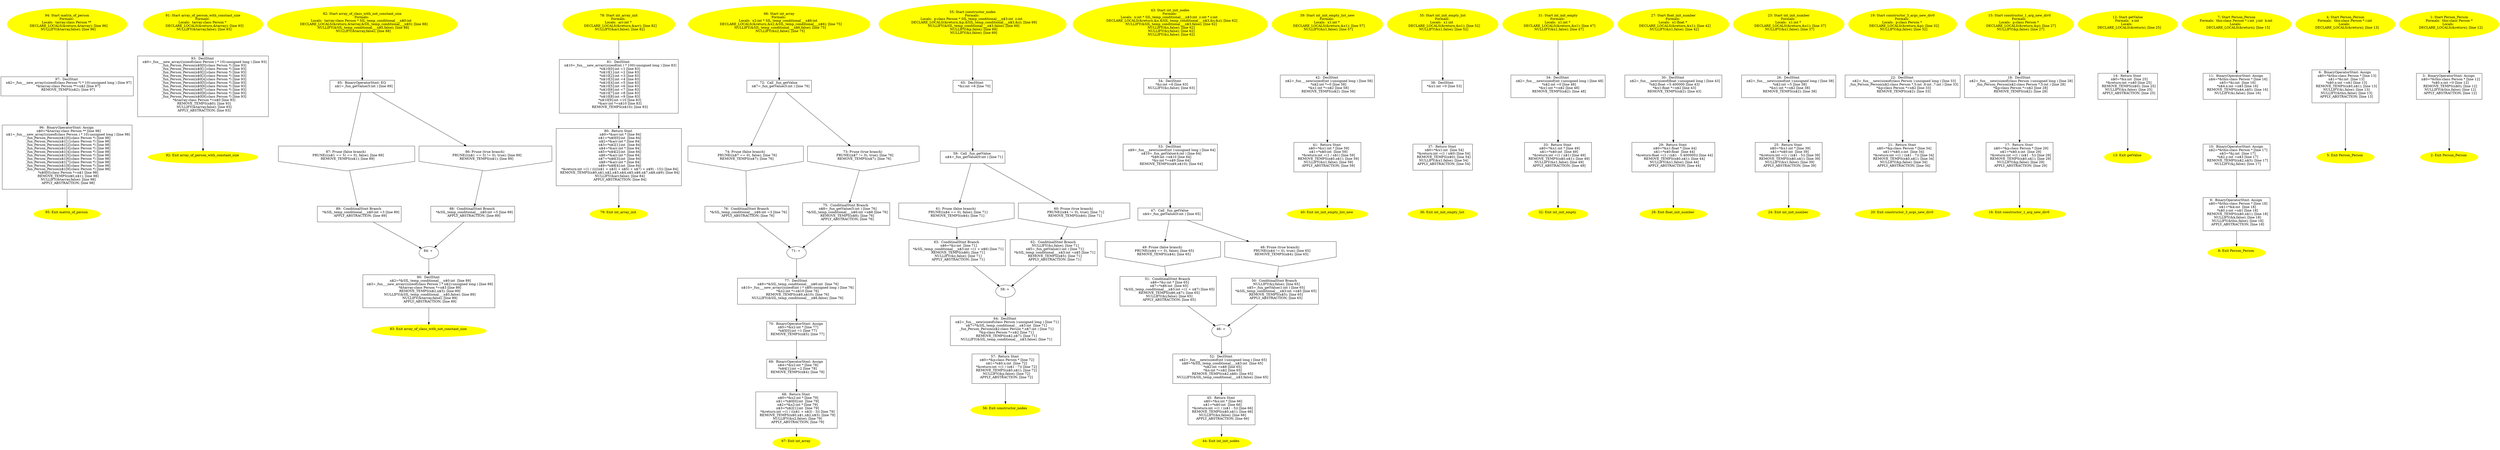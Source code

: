 digraph iCFG {
97 [label="97:  DeclStmt \n   n$2=_fun___new_array((sizeof(class Person *) * 10):unsigned long ) [line 97]\n  *&tarray:class Person **=n$2 [line 97]\n  REMOVE_TEMPS(n$2); [line 97]\n " shape="box"]
	

	 97 -> 96 ;
96 [label="96:  BinaryOperatorStmt: Assign \n   n$0=*&tarray:class Person ** [line 98]\n  n$1=_fun___new_array((sizeof(class Person ) * 10):unsigned long ) [line 98]\n  _fun_Person_Person(n$1[0]:class Person *) [line 98]\n  _fun_Person_Person(n$1[1]:class Person *) [line 98]\n  _fun_Person_Person(n$1[2]:class Person *) [line 98]\n  _fun_Person_Person(n$1[3]:class Person *) [line 98]\n  _fun_Person_Person(n$1[4]:class Person *) [line 98]\n  _fun_Person_Person(n$1[5]:class Person *) [line 98]\n  _fun_Person_Person(n$1[6]:class Person *) [line 98]\n  _fun_Person_Person(n$1[7]:class Person *) [line 98]\n  _fun_Person_Person(n$1[8]:class Person *) [line 98]\n  _fun_Person_Person(n$1[9]:class Person *) [line 98]\n  *n$0[0]:class Person *=n$1 [line 98]\n  REMOVE_TEMPS(n$0,n$1); [line 98]\n  NULLIFY(&tarray,false); [line 98]\n  APPLY_ABSTRACTION; [line 98]\n " shape="box"]
	

	 96 -> 95 ;
95 [label="95: Exit matrix_of_person \n  " color=yellow style=filled]
	

94 [label="94: Start matrix_of_person\nFormals: \nLocals:  tarray:class Person ** \n   DECLARE_LOCALS(&return,&tarray); [line 96]\n  NULLIFY(&tarray,false); [line 96]\n " color=yellow style=filled]
	

	 94 -> 97 ;
93 [label="93:  DeclStmt \n   n$0=_fun___new_array((sizeof(class Person ) * 10):unsigned long ) [line 93]\n  _fun_Person_Person(n$0[0]:class Person *) [line 93]\n  _fun_Person_Person(n$0[1]:class Person *) [line 93]\n  _fun_Person_Person(n$0[2]:class Person *) [line 93]\n  _fun_Person_Person(n$0[3]:class Person *) [line 93]\n  _fun_Person_Person(n$0[4]:class Person *) [line 93]\n  _fun_Person_Person(n$0[5]:class Person *) [line 93]\n  _fun_Person_Person(n$0[6]:class Person *) [line 93]\n  _fun_Person_Person(n$0[7]:class Person *) [line 93]\n  _fun_Person_Person(n$0[8]:class Person *) [line 93]\n  _fun_Person_Person(n$0[9]:class Person *) [line 93]\n  *&tarray:class Person *=n$0 [line 93]\n  REMOVE_TEMPS(n$0); [line 93]\n  NULLIFY(&tarray,false); [line 93]\n  APPLY_ABSTRACTION; [line 93]\n " shape="box"]
	

	 93 -> 92 ;
92 [label="92: Exit array_of_person_with_constant_size \n  " color=yellow style=filled]
	

91 [label="91: Start array_of_person_with_constant_size\nFormals: \nLocals:  tarray:class Person * \n   DECLARE_LOCALS(&return,&tarray); [line 93]\n  NULLIFY(&tarray,false); [line 93]\n " color=yellow style=filled]
	

	 91 -> 93 ;
90 [label="90:  DeclStmt \n   n$2=*&SIL_temp_conditional___n$0:int  [line 89]\n  n$3=_fun___new_array((sizeof(class Person ) * n$2):unsigned long ) [line 89]\n  *&tarray:class Person *=n$3 [line 89]\n  REMOVE_TEMPS(n$2,n$3); [line 89]\n  NULLIFY(&SIL_temp_conditional___n$0,false); [line 89]\n  NULLIFY(&tarray,false); [line 89]\n  APPLY_ABSTRACTION; [line 89]\n " shape="box"]
	

	 90 -> 83 ;
89 [label="89:  ConditinalStmt Branch \n   *&SIL_temp_conditional___n$0:int =3 [line 89]\n  APPLY_ABSTRACTION; [line 89]\n " shape="box"]
	

	 89 -> 84 ;
88 [label="88:  ConditinalStmt Branch \n   *&SIL_temp_conditional___n$0:int =5 [line 89]\n  APPLY_ABSTRACTION; [line 89]\n " shape="box"]
	

	 88 -> 84 ;
87 [label="87: Prune (false branch) \n   PRUNE(((n$1 == 5) == 0), false); [line 89]\n  REMOVE_TEMPS(n$1); [line 89]\n " shape="invhouse"]
	

	 87 -> 89 ;
86 [label="86: Prune (true branch) \n   PRUNE(((n$1 == 5) != 0), true); [line 89]\n  REMOVE_TEMPS(n$1); [line 89]\n " shape="invhouse"]
	

	 86 -> 88 ;
85 [label="85:  BinaryOperatorStmt: EQ \n   n$1=_fun_getValue(5:int ) [line 89]\n " shape="box"]
	

	 85 -> 86 ;
	 85 -> 87 ;
84 [label="84: + \n  " ]
	

	 84 -> 90 ;
83 [label="83: Exit array_of_class_with_not_constant_size \n  " color=yellow style=filled]
	

82 [label="82: Start array_of_class_with_not_constant_size\nFormals: \nLocals:  tarray:class Person * SIL_temp_conditional___n$0:int  \n   DECLARE_LOCALS(&return,&tarray,&SIL_temp_conditional___n$0); [line 88]\n  NULLIFY(&SIL_temp_conditional___n$0,false); [line 88]\n  NULLIFY(&tarray,false); [line 88]\n " color=yellow style=filled]
	

	 82 -> 85 ;
81 [label="81:  DeclStmt \n   n$10=_fun___new_array((sizeof(int ) * 100):unsigned long ) [line 83]\n  *n$10[0]:int =1 [line 83]\n  *n$10[1]:int =2 [line 83]\n  *n$10[2]:int =3 [line 83]\n  *n$10[3]:int =4 [line 83]\n  *n$10[4]:int =5 [line 83]\n  *n$10[5]:int =6 [line 83]\n  *n$10[6]:int =7 [line 83]\n  *n$10[7]:int =8 [line 83]\n  *n$10[8]:int =9 [line 83]\n  *n$10[9]:int =10 [line 83]\n  *&arr:int *=n$10 [line 83]\n  REMOVE_TEMPS(n$10); [line 83]\n " shape="box"]
	

	 81 -> 80 ;
80 [label="80:  Return Stmt \n   n$0=*&arr:int * [line 84]\n  n$1=*n$0[0]:int  [line 84]\n  n$2=*&arr:int * [line 84]\n  n$3=*n$2[1]:int  [line 84]\n  n$4=*&arr:int * [line 84]\n  n$5=*n$4[2]:int  [line 84]\n  n$6=*&arr:int * [line 84]\n  n$7=*n$6[3]:int  [line 84]\n  n$8=*&arr:int * [line 84]\n  n$9=*n$8[4]:int  [line 84]\n  *&return:int =(1 / (((((n$1 + n$3) + n$5) + n$7) + n$9) - 15)) [line 84]\n  REMOVE_TEMPS(n$0,n$1,n$2,n$3,n$4,n$5,n$6,n$7,n$8,n$9); [line 84]\n  NULLIFY(&arr,false); [line 84]\n  APPLY_ABSTRACTION; [line 84]\n " shape="box"]
	

	 80 -> 79 ;
79 [label="79: Exit int_array_init \n  " color=yellow style=filled]
	

78 [label="78: Start int_array_init\nFormals: \nLocals:  arr:int * \n   DECLARE_LOCALS(&return,&arr); [line 82]\n  NULLIFY(&arr,false); [line 82]\n " color=yellow style=filled]
	

	 78 -> 81 ;
77 [label="77:  DeclStmt \n   n$9=*&SIL_temp_conditional___n$6:int  [line 76]\n  n$10=_fun___new_array((sizeof(int ) * n$9):unsigned long ) [line 76]\n  *&x2:int *=n$10 [line 76]\n  REMOVE_TEMPS(n$9,n$10); [line 76]\n  NULLIFY(&SIL_temp_conditional___n$6,false); [line 76]\n " shape="box"]
	

	 77 -> 70 ;
76 [label="76:  ConditinalStmt Branch \n   *&SIL_temp_conditional___n$6:int =3 [line 76]\n  APPLY_ABSTRACTION; [line 76]\n " shape="box"]
	

	 76 -> 71 ;
75 [label="75:  ConditinalStmt Branch \n   n$8=_fun_getValue(5:int ) [line 76]\n  *&SIL_temp_conditional___n$6:int =n$8 [line 76]\n  REMOVE_TEMPS(n$8); [line 76]\n  APPLY_ABSTRACTION; [line 76]\n " shape="box"]
	

	 75 -> 71 ;
74 [label="74: Prune (false branch) \n   PRUNE((n$7 == 0), false); [line 76]\n  REMOVE_TEMPS(n$7); [line 76]\n " shape="invhouse"]
	

	 74 -> 76 ;
73 [label="73: Prune (true branch) \n   PRUNE((n$7 != 0), true); [line 76]\n  REMOVE_TEMPS(n$7); [line 76]\n " shape="invhouse"]
	

	 73 -> 75 ;
72 [label="72:  Call _fun_getValue \n   n$7=_fun_getValue(5:int ) [line 76]\n " shape="box"]
	

	 72 -> 73 ;
	 72 -> 74 ;
71 [label="71: + \n  " ]
	

	 71 -> 77 ;
70 [label="70:  BinaryOperatorStmt: Assign \n   n$5=*&x2:int * [line 77]\n  *n$5[0]:int =1 [line 77]\n  REMOVE_TEMPS(n$5); [line 77]\n " shape="box"]
	

	 70 -> 69 ;
69 [label="69:  BinaryOperatorStmt: Assign \n   n$4=*&x2:int * [line 78]\n  *n$4[1]:int =2 [line 78]\n  REMOVE_TEMPS(n$4); [line 78]\n " shape="box"]
	

	 69 -> 68 ;
68 [label="68:  Return Stmt \n   n$0=*&x2:int * [line 79]\n  n$1=*n$0[0]:int  [line 79]\n  n$2=*&x2:int * [line 79]\n  n$3=*n$2[1]:int  [line 79]\n  *&return:int =(1 / ((n$1 + n$3) - 3)) [line 79]\n  REMOVE_TEMPS(n$0,n$1,n$2,n$3); [line 79]\n  NULLIFY(&x2,false); [line 79]\n  APPLY_ABSTRACTION; [line 79]\n " shape="box"]
	

	 68 -> 67 ;
67 [label="67: Exit int_array \n  " color=yellow style=filled]
	

66 [label="66: Start int_array\nFormals: \nLocals:  x2:int * SIL_temp_conditional___n$6:int  \n   DECLARE_LOCALS(&return,&x2,&SIL_temp_conditional___n$6); [line 75]\n  NULLIFY(&SIL_temp_conditional___n$6,false); [line 75]\n  NULLIFY(&x2,false); [line 75]\n " color=yellow style=filled]
	

	 66 -> 72 ;
65 [label="65:  DeclStmt \n   *&z:int =6 [line 70]\n " shape="box"]
	

	 65 -> 59 ;
64 [label="64:  DeclStmt \n   n$2=_fun___new(sizeof(class Person ):unsigned long ) [line 71]\n  n$7=*&SIL_temp_conditional___n$3:int  [line 71]\n  _fun_Person_Person(n$2:class Person *,n$7:int ) [line 71]\n  *&p:class Person *=n$2 [line 71]\n  REMOVE_TEMPS(n$2,n$7); [line 71]\n  NULLIFY(&SIL_temp_conditional___n$3,false); [line 71]\n " shape="box"]
	

	 64 -> 57 ;
63 [label="63:  ConditinalStmt Branch \n   n$6=*&z:int  [line 71]\n  *&SIL_temp_conditional___n$3:int =(1 + n$6) [line 71]\n  REMOVE_TEMPS(n$6); [line 71]\n  NULLIFY(&z,false); [line 71]\n  APPLY_ABSTRACTION; [line 71]\n " shape="box"]
	

	 63 -> 58 ;
62 [label="62:  ConditinalStmt Branch \n   NULLIFY(&z,false); [line 71]\n  n$5=_fun_getValue(1:int ) [line 71]\n  *&SIL_temp_conditional___n$3:int =n$5 [line 71]\n  REMOVE_TEMPS(n$5); [line 71]\n  APPLY_ABSTRACTION; [line 71]\n " shape="box"]
	

	 62 -> 58 ;
61 [label="61: Prune (false branch) \n   PRUNE((n$4 == 0), false); [line 71]\n  REMOVE_TEMPS(n$4); [line 71]\n " shape="invhouse"]
	

	 61 -> 63 ;
60 [label="60: Prune (true branch) \n   PRUNE((n$4 != 0), true); [line 71]\n  REMOVE_TEMPS(n$4); [line 71]\n " shape="invhouse"]
	

	 60 -> 62 ;
59 [label="59:  Call _fun_getValue \n   n$4=_fun_getValue(0:int ) [line 71]\n " shape="box"]
	

	 59 -> 60 ;
	 59 -> 61 ;
58 [label="58: + \n  " ]
	

	 58 -> 64 ;
57 [label="57:  Return Stmt \n   n$0=*&p:class Person * [line 72]\n  n$1=*n$0.x:int  [line 72]\n  *&return:int =(1 / (n$1 - 7)) [line 72]\n  REMOVE_TEMPS(n$0,n$1); [line 72]\n  NULLIFY(&p,false); [line 72]\n  APPLY_ABSTRACTION; [line 72]\n " shape="box"]
	

	 57 -> 56 ;
56 [label="56: Exit constructor_nodes \n  " color=yellow style=filled]
	

55 [label="55: Start constructor_nodes\nFormals: \nLocals:  p:class Person * SIL_temp_conditional___n$3:int  z:int  \n   DECLARE_LOCALS(&return,&p,&SIL_temp_conditional___n$3,&z); [line 69]\n  NULLIFY(&SIL_temp_conditional___n$3,false); [line 69]\n  NULLIFY(&p,false); [line 69]\n  NULLIFY(&z,false); [line 69]\n " color=yellow style=filled]
	

	 55 -> 65 ;
54 [label="54:  DeclStmt \n   *&z:int =6 [line 63]\n  NULLIFY(&z,false); [line 63]\n " shape="box"]
	

	 54 -> 53 ;
53 [label="53:  DeclStmt \n   n$9=_fun___new(sizeof(int ):unsigned long ) [line 64]\n  n$10=_fun_getValue(4:int ) [line 64]\n  *n$9:int =n$10 [line 64]\n  *&y:int *=n$9 [line 64]\n  REMOVE_TEMPS(n$9,n$10); [line 64]\n " shape="box"]
	

	 53 -> 47 ;
52 [label="52:  DeclStmt \n   n$2=_fun___new(sizeof(int ):unsigned long ) [line 65]\n  n$8=*&SIL_temp_conditional___n$3:int  [line 65]\n  *n$2:int =n$8 [line 65]\n  *&x:int *=n$2 [line 65]\n  REMOVE_TEMPS(n$2,n$8); [line 65]\n  NULLIFY(&SIL_temp_conditional___n$3,false); [line 65]\n " shape="box"]
	

	 52 -> 45 ;
51 [label="51:  ConditinalStmt Branch \n   n$6=*&y:int * [line 65]\n  n$7=*n$6:int  [line 65]\n  *&SIL_temp_conditional___n$3:int =(1 + n$7) [line 65]\n  REMOVE_TEMPS(n$6,n$7); [line 65]\n  NULLIFY(&y,false); [line 65]\n  APPLY_ABSTRACTION; [line 65]\n " shape="box"]
	

	 51 -> 46 ;
50 [label="50:  ConditinalStmt Branch \n   NULLIFY(&y,false); [line 65]\n  n$5=_fun_getValue(1:int ) [line 65]\n  *&SIL_temp_conditional___n$3:int =n$5 [line 65]\n  REMOVE_TEMPS(n$5); [line 65]\n  APPLY_ABSTRACTION; [line 65]\n " shape="box"]
	

	 50 -> 46 ;
49 [label="49: Prune (false branch) \n   PRUNE((n$4 == 0), false); [line 65]\n  REMOVE_TEMPS(n$4); [line 65]\n " shape="invhouse"]
	

	 49 -> 51 ;
48 [label="48: Prune (true branch) \n   PRUNE((n$4 != 0), true); [line 65]\n  REMOVE_TEMPS(n$4); [line 65]\n " shape="invhouse"]
	

	 48 -> 50 ;
47 [label="47:  Call _fun_getValue \n   n$4=_fun_getValue(0:int ) [line 65]\n " shape="box"]
	

	 47 -> 48 ;
	 47 -> 49 ;
46 [label="46: + \n  " ]
	

	 46 -> 52 ;
45 [label="45:  Return Stmt \n   n$0=*&x:int * [line 66]\n  n$1=*n$0:int  [line 66]\n  *&return:int =(1 / (n$1 - 5)) [line 66]\n  REMOVE_TEMPS(n$0,n$1); [line 66]\n  NULLIFY(&x,false); [line 66]\n  APPLY_ABSTRACTION; [line 66]\n " shape="box"]
	

	 45 -> 44 ;
44 [label="44: Exit int_init_nodes \n  " color=yellow style=filled]
	

43 [label="43: Start int_init_nodes\nFormals: \nLocals:  x:int * SIL_temp_conditional___n$3:int  y:int * z:int  \n   DECLARE_LOCALS(&return,&x,&SIL_temp_conditional___n$3,&y,&z); [line 62]\n  NULLIFY(&SIL_temp_conditional___n$3,false); [line 62]\n  NULLIFY(&x,false); [line 62]\n  NULLIFY(&y,false); [line 62]\n  NULLIFY(&z,false); [line 62]\n " color=yellow style=filled]
	

	 43 -> 54 ;
42 [label="42:  DeclStmt \n   n$2=_fun___new(sizeof(int ):unsigned long ) [line 58]\n  *n$2:int *=0 [line 58]\n  *&x1:int *=n$2 [line 58]\n  REMOVE_TEMPS(n$2); [line 58]\n " shape="box"]
	

	 42 -> 41 ;
41 [label="41:  Return Stmt \n   n$0=*&x1:int * [line 59]\n  n$1=*n$0:int  [line 59]\n  *&return:int =(1 / n$1) [line 59]\n  REMOVE_TEMPS(n$0,n$1); [line 59]\n  NULLIFY(&x1,false); [line 59]\n  APPLY_ABSTRACTION; [line 59]\n " shape="box"]
	

	 41 -> 40 ;
40 [label="40: Exit int_init_empty_list_new \n  " color=yellow style=filled]
	

39 [label="39: Start int_init_empty_list_new\nFormals: \nLocals:  x1:int * \n   DECLARE_LOCALS(&return,&x1); [line 57]\n  NULLIFY(&x1,false); [line 57]\n " color=yellow style=filled]
	

	 39 -> 42 ;
38 [label="38:  DeclStmt \n   *&x1:int =0 [line 53]\n " shape="box"]
	

	 38 -> 37 ;
37 [label="37:  Return Stmt \n   n$0=*&x1:int  [line 54]\n  *&return:int =(1 / n$0) [line 54]\n  REMOVE_TEMPS(n$0); [line 54]\n  NULLIFY(&x1,false); [line 54]\n  APPLY_ABSTRACTION; [line 54]\n " shape="box"]
	

	 37 -> 36 ;
36 [label="36: Exit int_init_empty_list \n  " color=yellow style=filled]
	

35 [label="35: Start int_init_empty_list\nFormals: \nLocals:  x1:int  \n   DECLARE_LOCALS(&return,&x1); [line 52]\n  NULLIFY(&x1,false); [line 52]\n " color=yellow style=filled]
	

	 35 -> 38 ;
34 [label="34:  DeclStmt \n   n$2=_fun___new(sizeof(int ):unsigned long ) [line 48]\n  *n$2:int =0 [line 48]\n  *&x1:int *=n$2 [line 48]\n  REMOVE_TEMPS(n$2); [line 48]\n " shape="box"]
	

	 34 -> 33 ;
33 [label="33:  Return Stmt \n   n$0=*&x1:int * [line 49]\n  n$1=*n$0:int  [line 49]\n  *&return:int =(1 / n$1) [line 49]\n  REMOVE_TEMPS(n$0,n$1); [line 49]\n  NULLIFY(&x1,false); [line 49]\n  APPLY_ABSTRACTION; [line 49]\n " shape="box"]
	

	 33 -> 32 ;
32 [label="32: Exit int_init_empty \n  " color=yellow style=filled]
	

31 [label="31: Start int_init_empty\nFormals: \nLocals:  x1:int * \n   DECLARE_LOCALS(&return,&x1); [line 47]\n  NULLIFY(&x1,false); [line 47]\n " color=yellow style=filled]
	

	 31 -> 34 ;
30 [label="30:  DeclStmt \n   n$2=_fun___new(sizeof(float ):unsigned long ) [line 43]\n  *n$2:float =5.400000 [line 43]\n  *&x1:float *=n$2 [line 43]\n  REMOVE_TEMPS(n$2); [line 43]\n " shape="box"]
	

	 30 -> 29 ;
29 [label="29:  Return Stmt \n   n$0=*&x1:float * [line 44]\n  n$1=*n$0:float  [line 44]\n  *&return:float =(1 / (n$1 - 5.400000)) [line 44]\n  REMOVE_TEMPS(n$0,n$1); [line 44]\n  NULLIFY(&x1,false); [line 44]\n  APPLY_ABSTRACTION; [line 44]\n " shape="box"]
	

	 29 -> 28 ;
28 [label="28: Exit float_init_number \n  " color=yellow style=filled]
	

27 [label="27: Start float_init_number\nFormals: \nLocals:  x1:float * \n   DECLARE_LOCALS(&return,&x1); [line 42]\n  NULLIFY(&x1,false); [line 42]\n " color=yellow style=filled]
	

	 27 -> 30 ;
26 [label="26:  DeclStmt \n   n$2=_fun___new(sizeof(int ):unsigned long ) [line 38]\n  *n$2:int =5 [line 38]\n  *&x1:int *=n$2 [line 38]\n  REMOVE_TEMPS(n$2); [line 38]\n " shape="box"]
	

	 26 -> 25 ;
25 [label="25:  Return Stmt \n   n$0=*&x1:int * [line 39]\n  n$1=*n$0:int  [line 39]\n  *&return:int =(1 / (n$1 - 5)) [line 39]\n  REMOVE_TEMPS(n$0,n$1); [line 39]\n  NULLIFY(&x1,false); [line 39]\n  APPLY_ABSTRACTION; [line 39]\n " shape="box"]
	

	 25 -> 24 ;
24 [label="24: Exit int_init_number \n  " color=yellow style=filled]
	

23 [label="23: Start int_init_number\nFormals: \nLocals:  x1:int * \n   DECLARE_LOCALS(&return,&x1); [line 37]\n  NULLIFY(&x1,false); [line 37]\n " color=yellow style=filled]
	

	 23 -> 26 ;
22 [label="22:  DeclStmt \n   n$2=_fun___new(sizeof(class Person ):unsigned long ) [line 33]\n  _fun_Person_Person(n$2:class Person *,5:int ,6:int ,7:int ) [line 33]\n  *&p:class Person *=n$2 [line 33]\n  REMOVE_TEMPS(n$2); [line 33]\n " shape="box"]
	

	 22 -> 21 ;
21 [label="21:  Return Stmt \n   n$0=*&p:class Person * [line 34]\n  n$1=*n$0.z:int  [line 34]\n  *&return:int =(1 / (n$1 - 7)) [line 34]\n  REMOVE_TEMPS(n$0,n$1); [line 34]\n  NULLIFY(&p,false); [line 34]\n  APPLY_ABSTRACTION; [line 34]\n " shape="box"]
	

	 21 -> 20 ;
20 [label="20: Exit constructor_3_args_new_div0 \n  " color=yellow style=filled]
	

19 [label="19: Start constructor_3_args_new_div0\nFormals: \nLocals:  p:class Person * \n   DECLARE_LOCALS(&return,&p); [line 32]\n  NULLIFY(&p,false); [line 32]\n " color=yellow style=filled]
	

	 19 -> 22 ;
18 [label="18:  DeclStmt \n   n$2=_fun___new(sizeof(class Person ):unsigned long ) [line 28]\n  _fun_Person_Person(n$2:class Person *,5:int ) [line 28]\n  *&p:class Person *=n$2 [line 28]\n  REMOVE_TEMPS(n$2); [line 28]\n " shape="box"]
	

	 18 -> 17 ;
17 [label="17:  Return Stmt \n   n$0=*&p:class Person * [line 29]\n  n$1=*n$0.x:int  [line 29]\n  *&return:int =(1 / (n$1 - 5)) [line 29]\n  REMOVE_TEMPS(n$0,n$1); [line 29]\n  NULLIFY(&p,false); [line 29]\n  APPLY_ABSTRACTION; [line 29]\n " shape="box"]
	

	 17 -> 16 ;
16 [label="16: Exit constructor_1_arg_new_div0 \n  " color=yellow style=filled]
	

15 [label="15: Start constructor_1_arg_new_div0\nFormals: \nLocals:  p:class Person * \n   DECLARE_LOCALS(&return,&p); [line 27]\n  NULLIFY(&p,false); [line 27]\n " color=yellow style=filled]
	

	 15 -> 18 ;
14 [label="14:  Return Stmt \n   n$0=*&x:int  [line 25]\n  *&return:int =n$0 [line 25]\n  REMOVE_TEMPS(n$0); [line 25]\n  NULLIFY(&x,false); [line 25]\n  APPLY_ABSTRACTION; [line 25]\n " shape="box"]
	

	 14 -> 13 ;
13 [label="13: Exit getValue \n  " color=yellow style=filled]
	

12 [label="12: Start getValue\nFormals:  x:int \nLocals:  \n   DECLARE_LOCALS(&return); [line 25]\n " color=yellow style=filled]
	

	 12 -> 14 ;
11 [label="11:  BinaryOperatorStmt: Assign \n   n$4=*&this:class Person * [line 16]\n  n$5=*&i:int  [line 16]\n  *n$4.x:int =n$5 [line 16]\n  REMOVE_TEMPS(n$4,n$5); [line 16]\n  NULLIFY(&i,false); [line 16]\n " shape="box"]
	

	 11 -> 10 ;
10 [label="10:  BinaryOperatorStmt: Assign \n   n$2=*&this:class Person * [line 17]\n  n$3=*&j:int  [line 17]\n  *n$2.y:int =n$3 [line 17]\n  REMOVE_TEMPS(n$2,n$3); [line 17]\n  NULLIFY(&j,false); [line 17]\n " shape="box"]
	

	 10 -> 9 ;
9 [label="9:  BinaryOperatorStmt: Assign \n   n$0=*&this:class Person * [line 18]\n  n$1=*&k:int  [line 18]\n  *n$0.z:int =n$1 [line 18]\n  REMOVE_TEMPS(n$0,n$1); [line 18]\n  NULLIFY(&k,false); [line 18]\n  NULLIFY(&this,false); [line 18]\n  APPLY_ABSTRACTION; [line 18]\n " shape="box"]
	

	 9 -> 8 ;
8 [label="8: Exit Person_Person \n  " color=yellow style=filled]
	

7 [label="7: Start Person_Person\nFormals:  this:class Person * i:int  j:int  k:int \nLocals:  \n   DECLARE_LOCALS(&return); [line 15]\n " color=yellow style=filled]
	

	 7 -> 11 ;
6 [label="6:  BinaryOperatorStmt: Assign \n   n$0=*&this:class Person * [line 13]\n  n$1=*&i:int  [line 13]\n  *n$0.x:int =n$1 [line 13]\n  REMOVE_TEMPS(n$0,n$1); [line 13]\n  NULLIFY(&i,false); [line 13]\n  NULLIFY(&this,false); [line 13]\n  APPLY_ABSTRACTION; [line 13]\n " shape="box"]
	

	 6 -> 5 ;
5 [label="5: Exit Person_Person \n  " color=yellow style=filled]
	

4 [label="4: Start Person_Person\nFormals:  this:class Person * i:int \nLocals:  \n   DECLARE_LOCALS(&return); [line 13]\n " color=yellow style=filled]
	

	 4 -> 6 ;
3 [label="3:  BinaryOperatorStmt: Assign \n   n$0=*&this:class Person * [line 12]\n  *n$0.x:int =0 [line 12]\n  REMOVE_TEMPS(n$0); [line 12]\n  NULLIFY(&this,false); [line 12]\n  APPLY_ABSTRACTION; [line 12]\n " shape="box"]
	

	 3 -> 2 ;
2 [label="2: Exit Person_Person \n  " color=yellow style=filled]
	

1 [label="1: Start Person_Person\nFormals:  this:class Person *\nLocals:  \n   DECLARE_LOCALS(&return); [line 12]\n " color=yellow style=filled]
	

	 1 -> 3 ;
}

